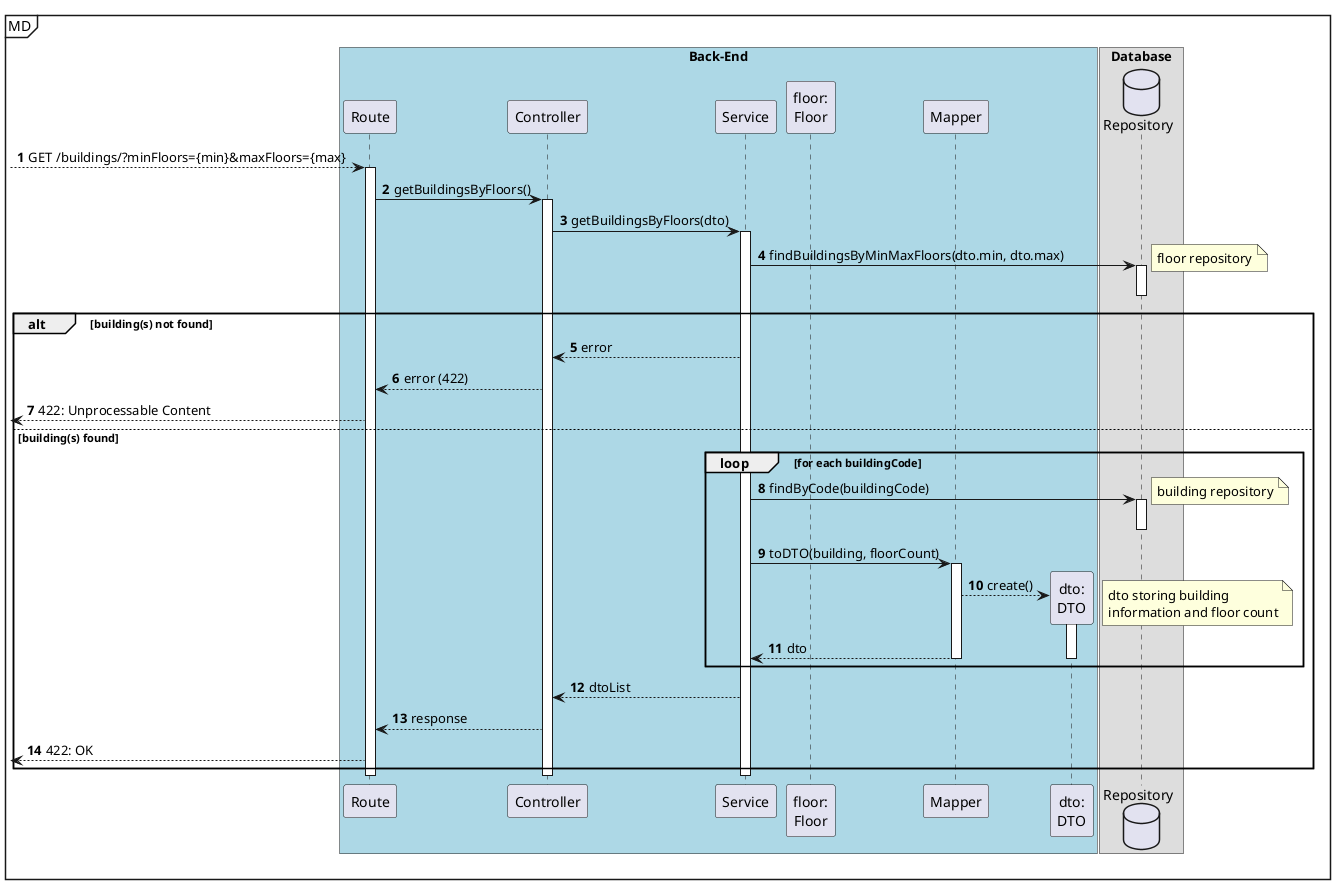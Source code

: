 @startuml
autonumber

mainframe MD
box "Back-End" #LightBlue
participant "Route" as r
participant "Controller" as ctrl
participant "Service" as svc

participant "floor:\nFloor" as floor
participant "Mapper" as map
participant "dto:\nDTO" as dto
end box

box "Database"
database "Repository" as repo
end box

[--> r: GET /buildings/?minFloors={min}&maxFloors={max}
activate r
    r -> ctrl : getBuildingsByFloors()
    activate ctrl
        ctrl -> svc : getBuildingsByFloors(dto)
        activate svc
            svc -> repo : findBuildingsByMinMaxFloors(dto.min, dto.max)
            activate repo
                note right: floor repository
            deactivate repo

            alt building(s) not found
                svc --> ctrl : error
                ctrl --> r : error (422)
                [<--r : 422: Unprocessable Content
            else building(s) found

            loop for each buildingCode
                svc -> repo : findByCode(buildingCode)
                activate repo
                    note right : building repository
                deactivate repo

                svc -> map : toDTO(building, floorCount)

                activate map
                    map --> dto** : create()
                    note right: dto storing building \ninformation and floor count
                    activate dto
                        map --> svc : dto
                    deactivate dto
                deactivate map
            end loop
                svc --> ctrl : dtoList
                ctrl --> r : response
                [<-- r : 422: OK
            end
        deactivate svc
    deactivate ctrl
deactivate r

@enduml
